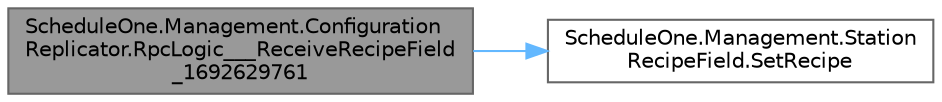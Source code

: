 digraph "ScheduleOne.Management.ConfigurationReplicator.RpcLogic___ReceiveRecipeField_1692629761"
{
 // LATEX_PDF_SIZE
  bgcolor="transparent";
  edge [fontname=Helvetica,fontsize=10,labelfontname=Helvetica,labelfontsize=10];
  node [fontname=Helvetica,fontsize=10,shape=box,height=0.2,width=0.4];
  rankdir="LR";
  Node1 [id="Node000001",label="ScheduleOne.Management.Configuration\lReplicator.RpcLogic___ReceiveRecipeField\l_1692629761",height=0.2,width=0.4,color="gray40", fillcolor="grey60", style="filled", fontcolor="black",tooltip=" "];
  Node1 -> Node2 [id="edge1_Node000001_Node000002",color="steelblue1",style="solid",tooltip=" "];
  Node2 [id="Node000002",label="ScheduleOne.Management.Station\lRecipeField.SetRecipe",height=0.2,width=0.4,color="grey40", fillcolor="white", style="filled",URL="$class_schedule_one_1_1_management_1_1_station_recipe_field.html#acd55e077c51fc1efccee25e9572d1519",tooltip=" "];
}

